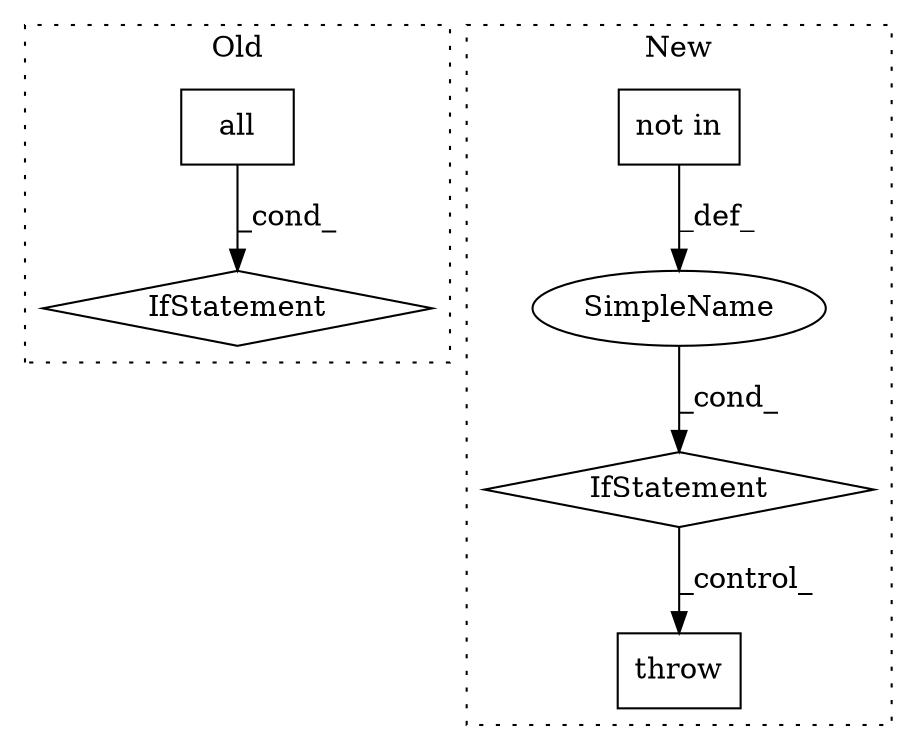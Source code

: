 digraph G {
subgraph cluster0 {
1 [label="all" a="32" s="18177,18209" l="4,1" shape="box"];
3 [label="IfStatement" a="25" s="18167,18223" l="4,2" shape="diamond"];
label = "Old";
style="dotted";
}
subgraph cluster1 {
2 [label="not in" a="108" s="21082" l="35" shape="box"];
4 [label="IfStatement" a="25" s="21074,21117" l="8,2" shape="diamond"];
5 [label="SimpleName" a="42" s="" l="" shape="ellipse"];
6 [label="throw" a="53" s="21127" l="6" shape="box"];
label = "New";
style="dotted";
}
1 -> 3 [label="_cond_"];
2 -> 5 [label="_def_"];
4 -> 6 [label="_control_"];
5 -> 4 [label="_cond_"];
}